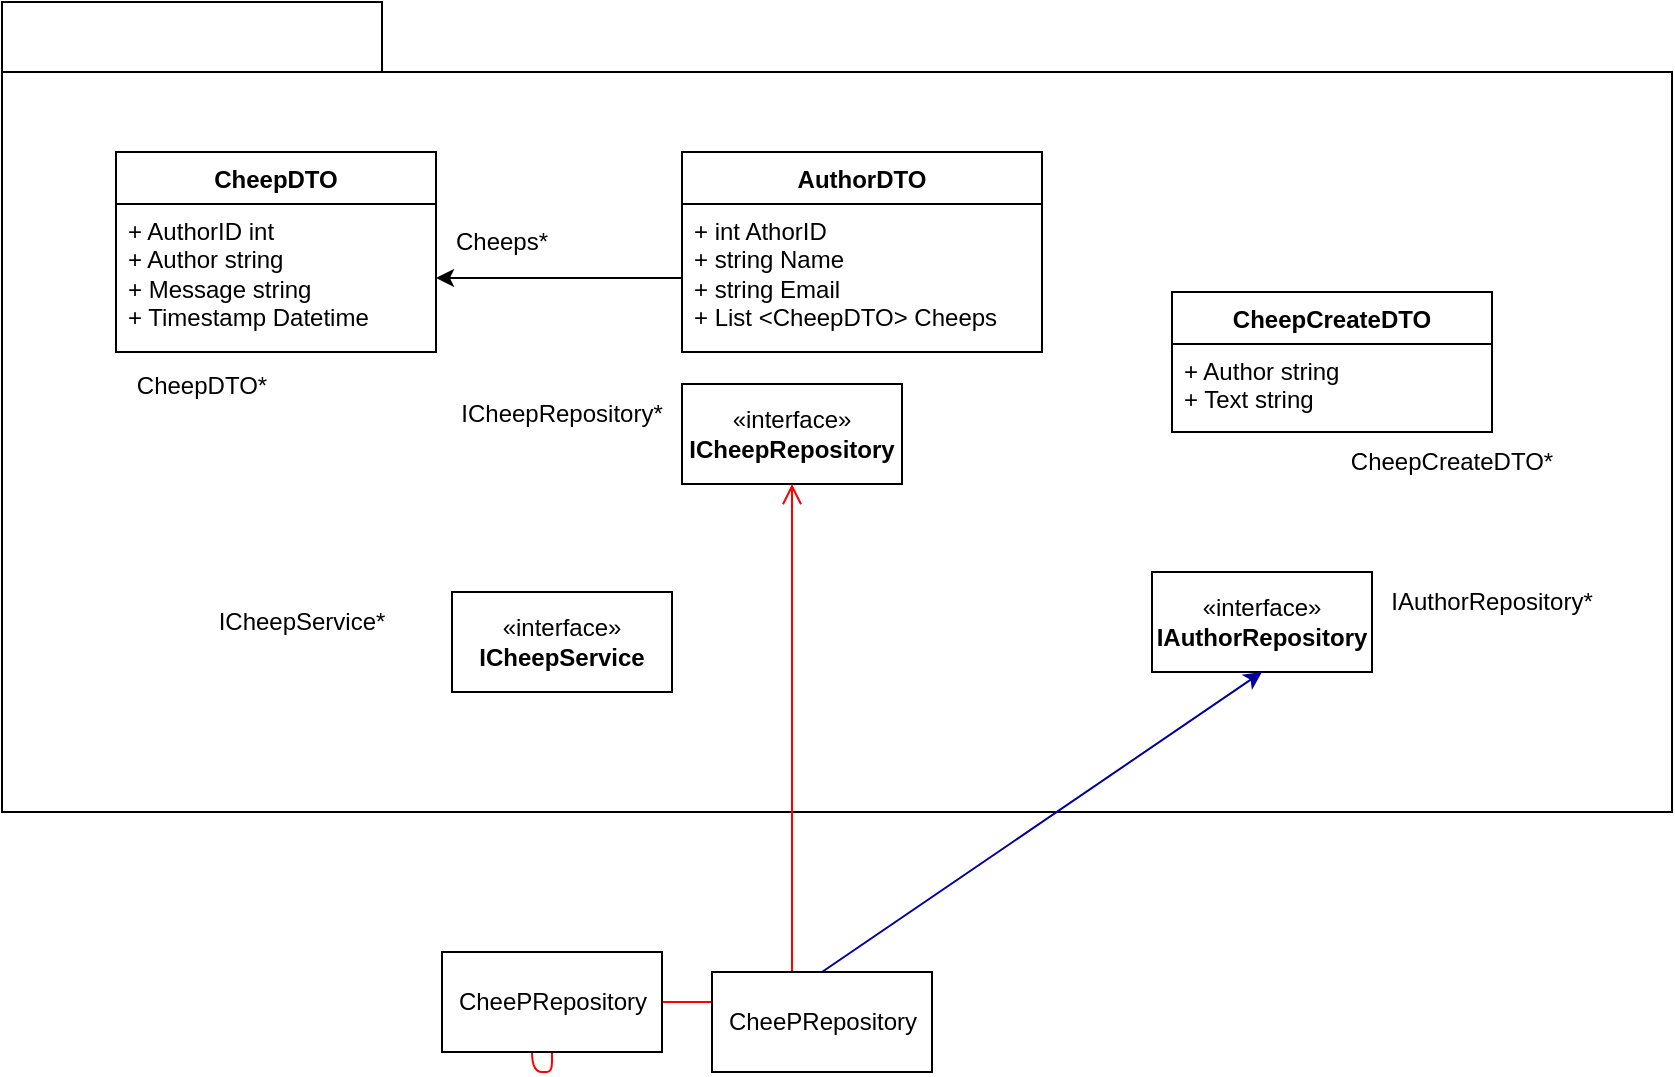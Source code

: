 <mxfile>
    <diagram id="mGAx-m7H9kY9GXEA7jNg" name="Page-1">
        <mxGraphModel dx="219" dy="693" grid="1" gridSize="10" guides="1" tooltips="1" connect="1" arrows="1" fold="1" page="1" pageScale="1" pageWidth="827" pageHeight="1169" background="#ffffff" math="0" shadow="0">
            <root>
                <mxCell id="0"/>
                <mxCell id="1" parent="0"/>
                <mxCell id="2" value="" style="shape=folder;fontStyle=1;spacingTop=10;tabWidth=190;tabHeight=35;tabPosition=left;html=1;fillColor=default;" vertex="1" parent="1">
                    <mxGeometry x="995" y="135" width="835" height="405" as="geometry"/>
                </mxCell>
                <mxCell id="3" value="CheepDTO&lt;br&gt;" style="swimlane;fontStyle=1;align=center;verticalAlign=top;childLayout=stackLayout;horizontal=1;startSize=26;horizontalStack=0;resizeParent=1;resizeParentMax=0;resizeLast=0;collapsible=1;marginBottom=0;whiteSpace=wrap;html=1;" vertex="1" parent="1">
                    <mxGeometry x="1052" y="210" width="160" height="100" as="geometry"/>
                </mxCell>
                <mxCell id="4" value="+ AuthorID int&lt;br&gt;+ Author string&lt;br&gt;+ Message string&lt;br&gt;+ Timestamp Datetime" style="text;strokeColor=none;fillColor=none;align=left;verticalAlign=top;spacingLeft=4;spacingRight=4;overflow=hidden;rotatable=0;points=[[0,0.5],[1,0.5]];portConstraint=eastwest;whiteSpace=wrap;html=1;" vertex="1" parent="3">
                    <mxGeometry y="26" width="160" height="74" as="geometry"/>
                </mxCell>
                <mxCell id="5" value="AuthorDTO" style="swimlane;fontStyle=1;align=center;verticalAlign=top;childLayout=stackLayout;horizontal=1;startSize=26;horizontalStack=0;resizeParent=1;resizeParentMax=0;resizeLast=0;collapsible=1;marginBottom=0;whiteSpace=wrap;html=1;" vertex="1" parent="1">
                    <mxGeometry x="1335" y="210" width="180" height="100" as="geometry"/>
                </mxCell>
                <mxCell id="6" value="+ int AthorID&lt;br&gt;+ string Name&lt;br&gt;+ string Email&lt;br&gt;+ List &amp;lt;CheepDTO&amp;gt; Cheeps" style="text;strokeColor=none;fillColor=none;align=left;verticalAlign=top;spacingLeft=4;spacingRight=4;overflow=hidden;rotatable=0;points=[[0,0.5],[1,0.5]];portConstraint=eastwest;whiteSpace=wrap;html=1;" vertex="1" parent="5">
                    <mxGeometry y="26" width="180" height="74" as="geometry"/>
                </mxCell>
                <mxCell id="7" style="edgeStyle=orthogonalEdgeStyle;rounded=0;orthogonalLoop=1;jettySize=auto;html=1;startArrow=none;startFill=0;endArrow=classic;endFill=1;" edge="1" parent="1" source="6" target="4">
                    <mxGeometry relative="1" as="geometry"/>
                </mxCell>
                <mxCell id="8" value="Cheeps*" style="text;html=1;strokeColor=none;fillColor=none;align=center;verticalAlign=middle;whiteSpace=wrap;rounded=0;" vertex="1" parent="1">
                    <mxGeometry x="1215" y="240" width="60" height="30" as="geometry"/>
                </mxCell>
                <mxCell id="9" value="CheepCreateDTO" style="swimlane;fontStyle=1;align=center;verticalAlign=top;childLayout=stackLayout;horizontal=1;startSize=26;horizontalStack=0;resizeParent=1;resizeParentMax=0;resizeLast=0;collapsible=1;marginBottom=0;whiteSpace=wrap;html=1;" vertex="1" parent="1">
                    <mxGeometry x="1580" y="280" width="160" height="70" as="geometry"/>
                </mxCell>
                <mxCell id="10" value="+ Author string&lt;br&gt;+ Text string" style="text;strokeColor=none;fillColor=none;align=left;verticalAlign=top;spacingLeft=4;spacingRight=4;overflow=hidden;rotatable=0;points=[[0,0.5],[1,0.5]];portConstraint=eastwest;whiteSpace=wrap;html=1;" vertex="1" parent="9">
                    <mxGeometry y="26" width="160" height="44" as="geometry"/>
                </mxCell>
                <mxCell id="11" value="&lt;font style=&quot;font-size: 19px;&quot; color=&quot;#ffffff&quot;&gt;Chirp.Core&lt;/font&gt;" style="text;html=1;strokeColor=none;fillColor=none;align=center;verticalAlign=middle;whiteSpace=wrap;rounded=0;" vertex="1" parent="1">
                    <mxGeometry x="1055" y="135" width="60" height="30" as="geometry"/>
                </mxCell>
                <mxCell id="12" value="CheepDTO*" style="text;html=1;strokeColor=none;fillColor=none;align=center;verticalAlign=middle;whiteSpace=wrap;rounded=0;" vertex="1" parent="1">
                    <mxGeometry x="1065" y="312" width="60" height="30" as="geometry"/>
                </mxCell>
                <mxCell id="13" value="CheepCreateDTO*" style="text;html=1;strokeColor=none;fillColor=none;align=center;verticalAlign=middle;whiteSpace=wrap;rounded=0;" vertex="1" parent="1">
                    <mxGeometry x="1690" y="350" width="60" height="30" as="geometry"/>
                </mxCell>
                <mxCell id="14" value="«interface»&lt;br&gt;&lt;b&gt;ICheepRepository&lt;/b&gt;" style="html=1;whiteSpace=wrap;" vertex="1" parent="1">
                    <mxGeometry x="1335" y="326" width="110" height="50" as="geometry"/>
                </mxCell>
                <mxCell id="15" value="«interface»&lt;br&gt;&lt;b&gt;IAuthorRepository&lt;/b&gt;" style="html=1;whiteSpace=wrap;" vertex="1" parent="1">
                    <mxGeometry x="1570" y="420" width="110" height="50" as="geometry"/>
                </mxCell>
                <mxCell id="16" value="«interface»&lt;br&gt;&lt;b&gt;ICheepService&lt;/b&gt;" style="html=1;whiteSpace=wrap;" vertex="1" parent="1">
                    <mxGeometry x="1220" y="430" width="110" height="50" as="geometry"/>
                </mxCell>
                <mxCell id="17" value="ICheepRepository*" style="text;html=1;strokeColor=none;fillColor=none;align=center;verticalAlign=middle;whiteSpace=wrap;rounded=0;" vertex="1" parent="1">
                    <mxGeometry x="1245" y="326" width="60" height="30" as="geometry"/>
                </mxCell>
                <mxCell id="18" value="IAuthorRepository*" style="text;html=1;strokeColor=none;fillColor=none;align=center;verticalAlign=middle;whiteSpace=wrap;rounded=0;" vertex="1" parent="1">
                    <mxGeometry x="1710" y="420" width="60" height="30" as="geometry"/>
                </mxCell>
                <mxCell id="19" value="ICheepService*" style="text;html=1;strokeColor=none;fillColor=none;align=center;verticalAlign=middle;whiteSpace=wrap;rounded=0;" vertex="1" parent="1">
                    <mxGeometry x="1115" y="430" width="60" height="30" as="geometry"/>
                </mxCell>
                <mxCell id="20" value="" style="ellipse;html=1;shape=startState;fillColor=#000000;strokeColor=#ff0000;" vertex="1" parent="1">
                    <mxGeometry x="1220" y="620" width="30" height="30" as="geometry"/>
                </mxCell>
                <mxCell id="21" value="" style="edgeStyle=orthogonalEdgeStyle;html=1;verticalAlign=bottom;endArrow=open;endSize=8;strokeColor=#ff0000;entryX=0.5;entryY=1;entryDx=0;entryDy=0;startArrow=none;" edge="1" source="23" parent="1" target="14">
                    <mxGeometry relative="1" as="geometry">
                        <mxPoint x="1230" y="660" as="targetPoint"/>
                    </mxGeometry>
                </mxCell>
                <mxCell id="29" style="edgeStyle=none;html=1;exitX=0.5;exitY=0;exitDx=0;exitDy=0;entryX=0.5;entryY=1;entryDx=0;entryDy=0;strokeColor=#000099;" edge="1" parent="1" source="28" target="15">
                    <mxGeometry relative="1" as="geometry"/>
                </mxCell>
                <mxCell id="28" value="CheePRepository" style="html=1;" vertex="1" parent="1">
                    <mxGeometry x="1350" y="620" width="110" height="50" as="geometry"/>
                </mxCell>
                <mxCell id="30" value="" style="edgeStyle=orthogonalEdgeStyle;html=1;verticalAlign=bottom;endArrow=none;endSize=8;strokeColor=#ff0000;entryX=0.5;entryY=1;entryDx=0;entryDy=0;" edge="1" parent="1" source="20" target="23">
                    <mxGeometry relative="1" as="geometry">
                        <mxPoint x="1390" y="376" as="targetPoint"/>
                        <mxPoint x="1250" y="635.0" as="sourcePoint"/>
                    </mxGeometry>
                </mxCell>
                <mxCell id="23" value="CheePRepository" style="html=1;" vertex="1" parent="1">
                    <mxGeometry x="1215" y="610" width="110" height="50" as="geometry"/>
                </mxCell>
            </root>
        </mxGraphModel>
    </diagram>
</mxfile>